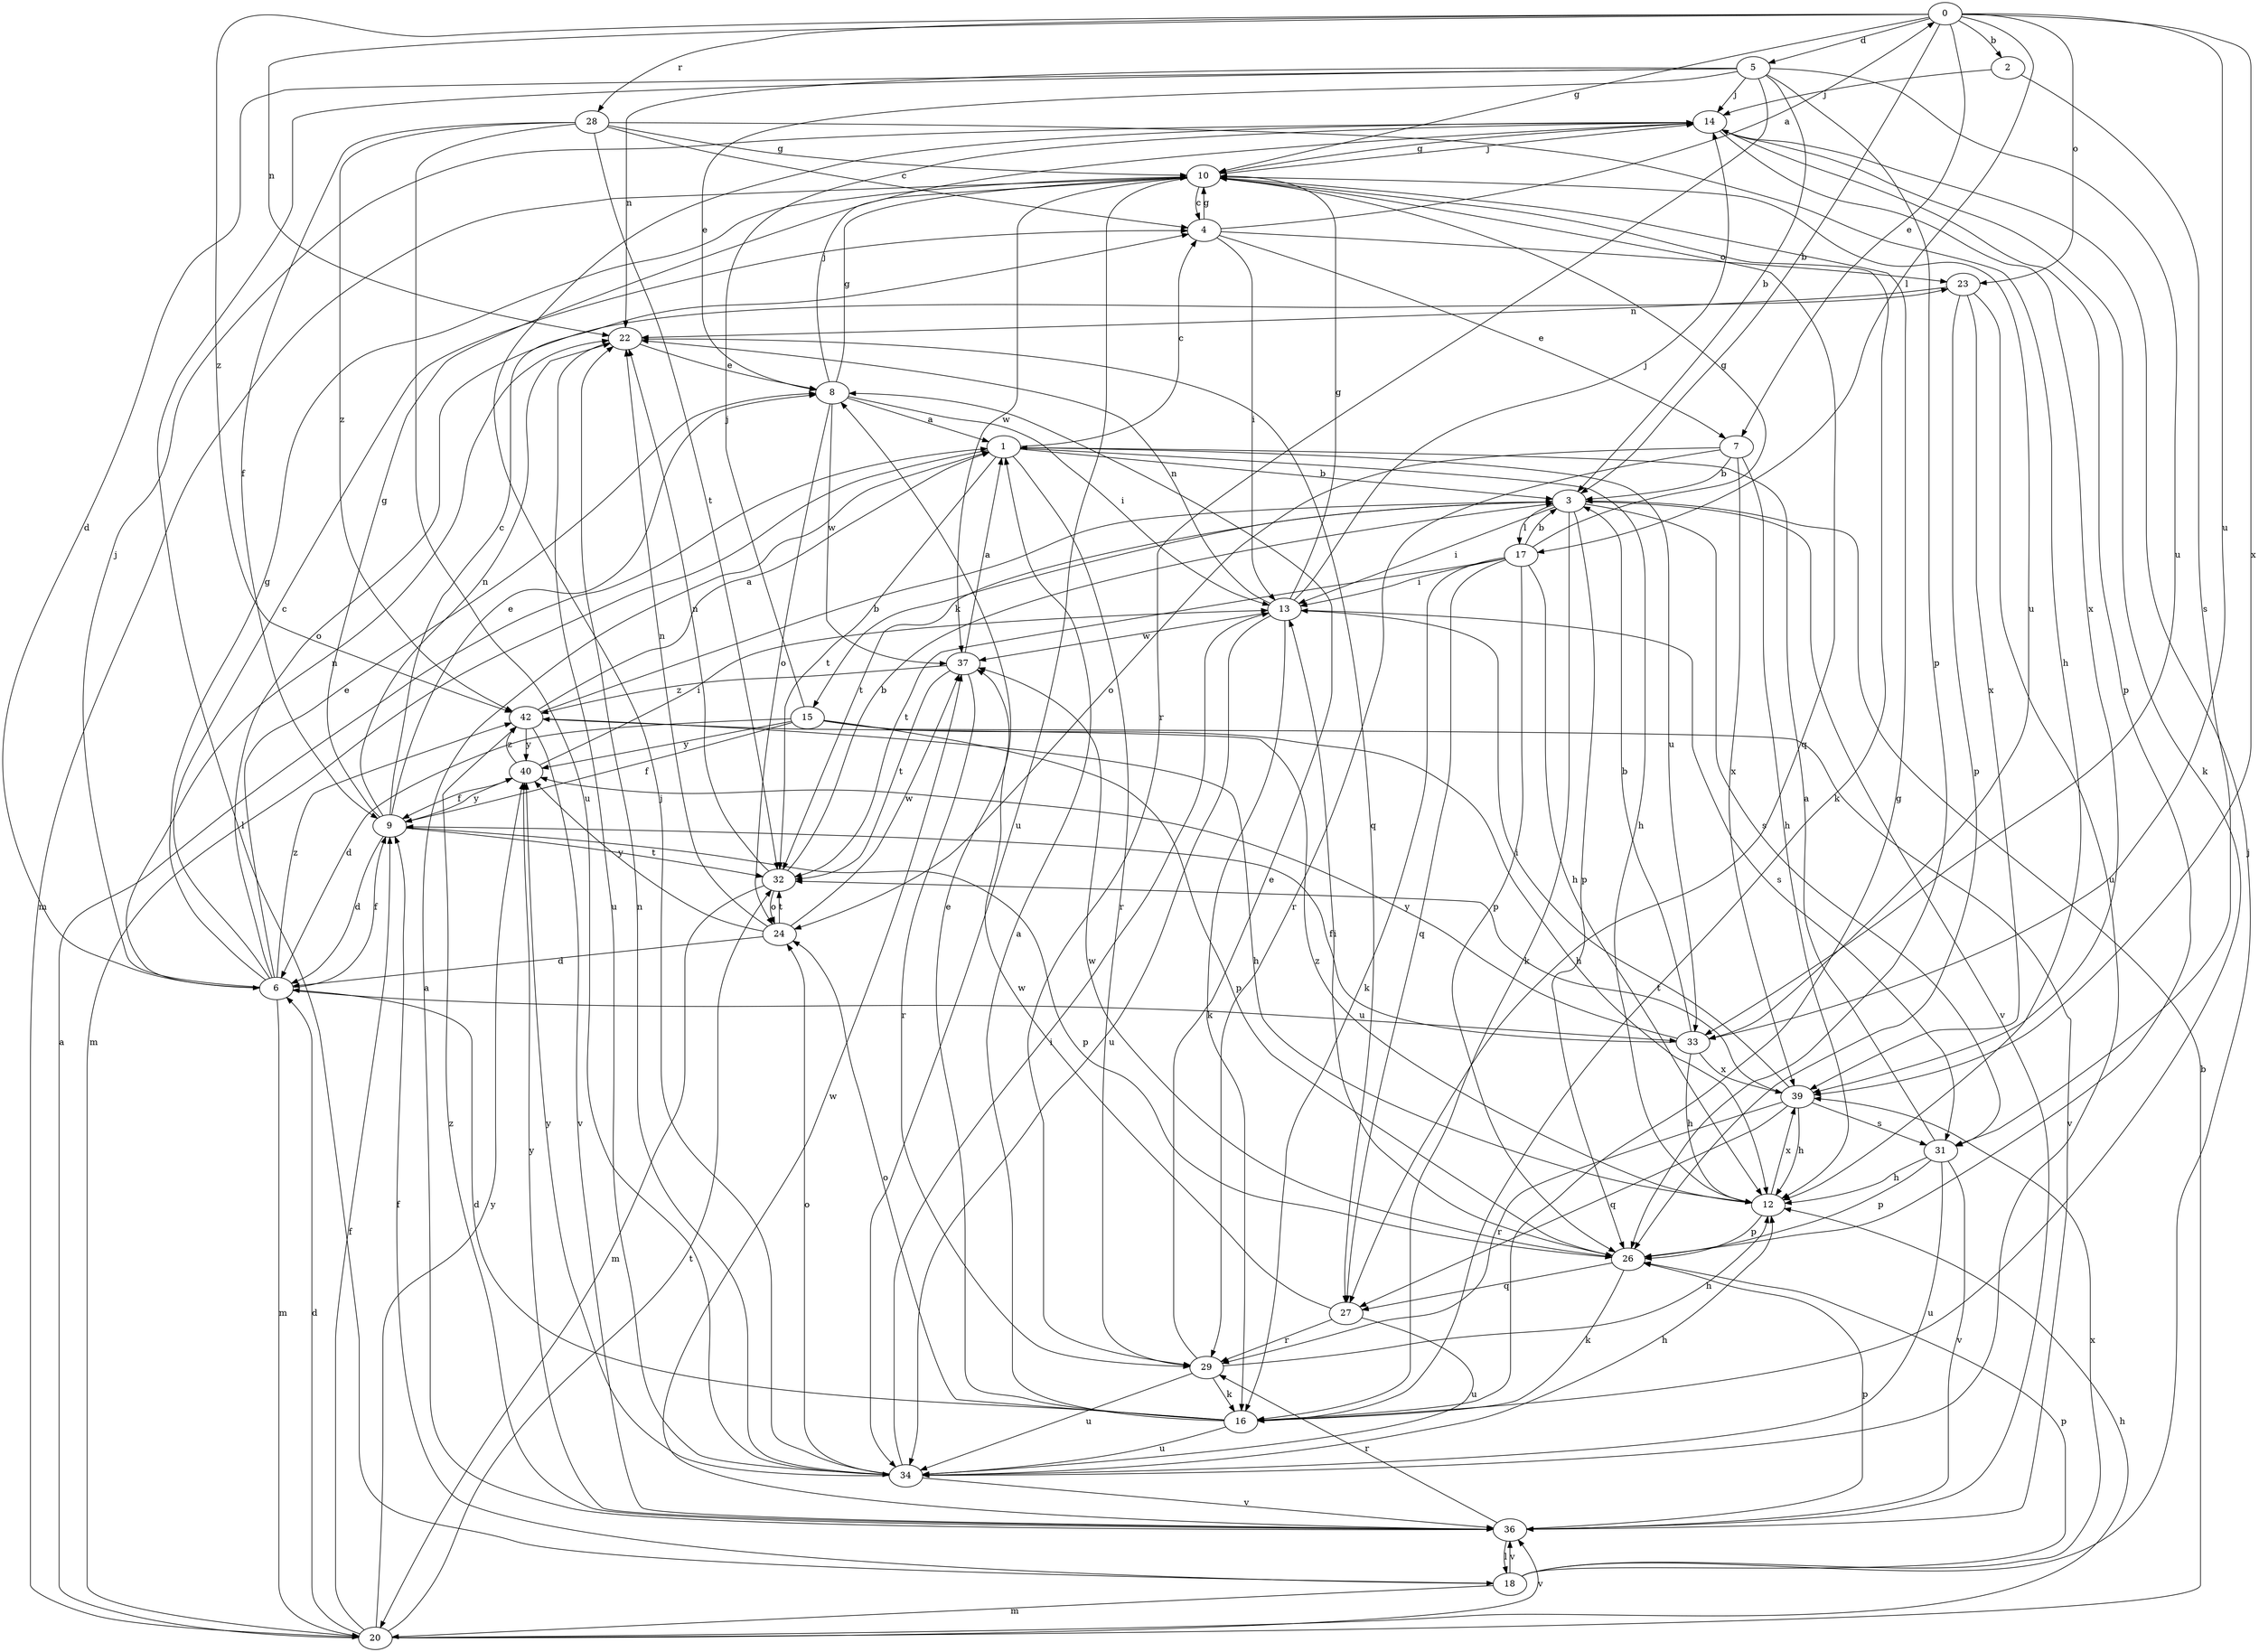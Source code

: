 strict digraph  {
0;
1;
2;
3;
4;
5;
6;
7;
8;
9;
10;
12;
13;
14;
15;
16;
17;
18;
20;
22;
23;
24;
26;
27;
28;
29;
31;
32;
33;
34;
36;
37;
39;
40;
42;
0 -> 2  [label=b];
0 -> 3  [label=b];
0 -> 5  [label=d];
0 -> 7  [label=e];
0 -> 10  [label=g];
0 -> 17  [label=l];
0 -> 22  [label=n];
0 -> 23  [label=o];
0 -> 28  [label=r];
0 -> 33  [label=u];
0 -> 39  [label=x];
0 -> 42  [label=z];
1 -> 3  [label=b];
1 -> 4  [label=c];
1 -> 12  [label=h];
1 -> 20  [label=m];
1 -> 29  [label=r];
1 -> 32  [label=t];
1 -> 33  [label=u];
2 -> 14  [label=j];
2 -> 31  [label=s];
3 -> 13  [label=i];
3 -> 15  [label=k];
3 -> 16  [label=k];
3 -> 17  [label=l];
3 -> 26  [label=p];
3 -> 31  [label=s];
3 -> 32  [label=t];
3 -> 36  [label=v];
4 -> 0  [label=a];
4 -> 7  [label=e];
4 -> 10  [label=g];
4 -> 13  [label=i];
4 -> 23  [label=o];
5 -> 3  [label=b];
5 -> 6  [label=d];
5 -> 8  [label=e];
5 -> 14  [label=j];
5 -> 18  [label=l];
5 -> 22  [label=n];
5 -> 26  [label=p];
5 -> 29  [label=r];
5 -> 33  [label=u];
6 -> 4  [label=c];
6 -> 8  [label=e];
6 -> 9  [label=f];
6 -> 10  [label=g];
6 -> 14  [label=j];
6 -> 20  [label=m];
6 -> 22  [label=n];
6 -> 23  [label=o];
6 -> 33  [label=u];
6 -> 42  [label=z];
7 -> 3  [label=b];
7 -> 12  [label=h];
7 -> 24  [label=o];
7 -> 29  [label=r];
7 -> 39  [label=x];
8 -> 1  [label=a];
8 -> 10  [label=g];
8 -> 13  [label=i];
8 -> 14  [label=j];
8 -> 24  [label=o];
8 -> 37  [label=w];
9 -> 4  [label=c];
9 -> 6  [label=d];
9 -> 8  [label=e];
9 -> 10  [label=g];
9 -> 22  [label=n];
9 -> 26  [label=p];
9 -> 32  [label=t];
9 -> 40  [label=y];
10 -> 4  [label=c];
10 -> 14  [label=j];
10 -> 16  [label=k];
10 -> 20  [label=m];
10 -> 27  [label=q];
10 -> 33  [label=u];
10 -> 34  [label=u];
10 -> 37  [label=w];
12 -> 26  [label=p];
12 -> 39  [label=x];
12 -> 42  [label=z];
13 -> 10  [label=g];
13 -> 14  [label=j];
13 -> 16  [label=k];
13 -> 22  [label=n];
13 -> 31  [label=s];
13 -> 34  [label=u];
13 -> 37  [label=w];
14 -> 10  [label=g];
14 -> 16  [label=k];
14 -> 26  [label=p];
14 -> 39  [label=x];
15 -> 6  [label=d];
15 -> 9  [label=f];
15 -> 12  [label=h];
15 -> 14  [label=j];
15 -> 26  [label=p];
15 -> 36  [label=v];
15 -> 40  [label=y];
16 -> 1  [label=a];
16 -> 6  [label=d];
16 -> 8  [label=e];
16 -> 10  [label=g];
16 -> 24  [label=o];
16 -> 34  [label=u];
17 -> 3  [label=b];
17 -> 10  [label=g];
17 -> 12  [label=h];
17 -> 13  [label=i];
17 -> 16  [label=k];
17 -> 26  [label=p];
17 -> 27  [label=q];
17 -> 32  [label=t];
18 -> 9  [label=f];
18 -> 14  [label=j];
18 -> 20  [label=m];
18 -> 26  [label=p];
18 -> 36  [label=v];
18 -> 39  [label=x];
20 -> 1  [label=a];
20 -> 3  [label=b];
20 -> 6  [label=d];
20 -> 9  [label=f];
20 -> 12  [label=h];
20 -> 32  [label=t];
20 -> 36  [label=v];
20 -> 40  [label=y];
22 -> 8  [label=e];
22 -> 27  [label=q];
22 -> 34  [label=u];
23 -> 22  [label=n];
23 -> 26  [label=p];
23 -> 34  [label=u];
23 -> 39  [label=x];
24 -> 6  [label=d];
24 -> 22  [label=n];
24 -> 32  [label=t];
24 -> 37  [label=w];
24 -> 40  [label=y];
26 -> 13  [label=i];
26 -> 16  [label=k];
26 -> 27  [label=q];
26 -> 37  [label=w];
27 -> 29  [label=r];
27 -> 34  [label=u];
27 -> 37  [label=w];
28 -> 4  [label=c];
28 -> 9  [label=f];
28 -> 10  [label=g];
28 -> 12  [label=h];
28 -> 32  [label=t];
28 -> 34  [label=u];
28 -> 42  [label=z];
29 -> 8  [label=e];
29 -> 12  [label=h];
29 -> 16  [label=k];
29 -> 34  [label=u];
31 -> 1  [label=a];
31 -> 12  [label=h];
31 -> 26  [label=p];
31 -> 34  [label=u];
31 -> 36  [label=v];
32 -> 3  [label=b];
32 -> 20  [label=m];
32 -> 22  [label=n];
32 -> 24  [label=o];
33 -> 3  [label=b];
33 -> 9  [label=f];
33 -> 12  [label=h];
33 -> 39  [label=x];
33 -> 40  [label=y];
34 -> 12  [label=h];
34 -> 13  [label=i];
34 -> 14  [label=j];
34 -> 22  [label=n];
34 -> 24  [label=o];
34 -> 36  [label=v];
34 -> 40  [label=y];
36 -> 1  [label=a];
36 -> 18  [label=l];
36 -> 26  [label=p];
36 -> 29  [label=r];
36 -> 37  [label=w];
36 -> 40  [label=y];
36 -> 42  [label=z];
37 -> 1  [label=a];
37 -> 29  [label=r];
37 -> 32  [label=t];
37 -> 42  [label=z];
39 -> 12  [label=h];
39 -> 13  [label=i];
39 -> 27  [label=q];
39 -> 29  [label=r];
39 -> 31  [label=s];
39 -> 32  [label=t];
40 -> 9  [label=f];
40 -> 13  [label=i];
40 -> 42  [label=z];
42 -> 1  [label=a];
42 -> 3  [label=b];
42 -> 12  [label=h];
42 -> 36  [label=v];
42 -> 40  [label=y];
}
